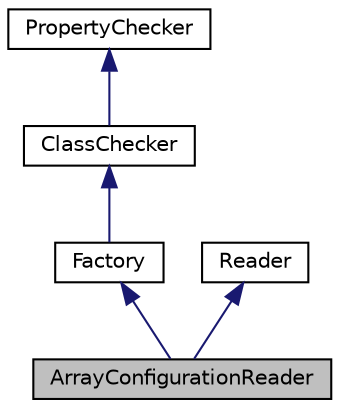 digraph "ArrayConfigurationReader"
{
  edge [fontname="Helvetica",fontsize="10",labelfontname="Helvetica",labelfontsize="10"];
  node [fontname="Helvetica",fontsize="10",shape=record];
  Node1 [label="ArrayConfigurationReader",height=0.2,width=0.4,color="black", fillcolor="grey75", style="filled" fontcolor="black"];
  Node2 -> Node1 [dir="back",color="midnightblue",fontsize="10",style="solid",fontname="Helvetica"];
  Node2 [label="Factory",height=0.2,width=0.4,color="black", fillcolor="white", style="filled",URL="$class_factory.html"];
  Node3 -> Node2 [dir="back",color="midnightblue",fontsize="10",style="solid",fontname="Helvetica"];
  Node3 [label="ClassChecker",height=0.2,width=0.4,color="black", fillcolor="white", style="filled",URL="$class_class_checker.html"];
  Node4 -> Node3 [dir="back",color="midnightblue",fontsize="10",style="solid",fontname="Helvetica"];
  Node4 [label="PropertyChecker",height=0.2,width=0.4,color="black", fillcolor="white", style="filled",URL="$class_property_checker.html"];
  Node5 -> Node1 [dir="back",color="midnightblue",fontsize="10",style="solid",fontname="Helvetica"];
  Node5 [label="Reader",height=0.2,width=0.4,color="black", fillcolor="white", style="filled",URL="$interface_reader.html"];
}
